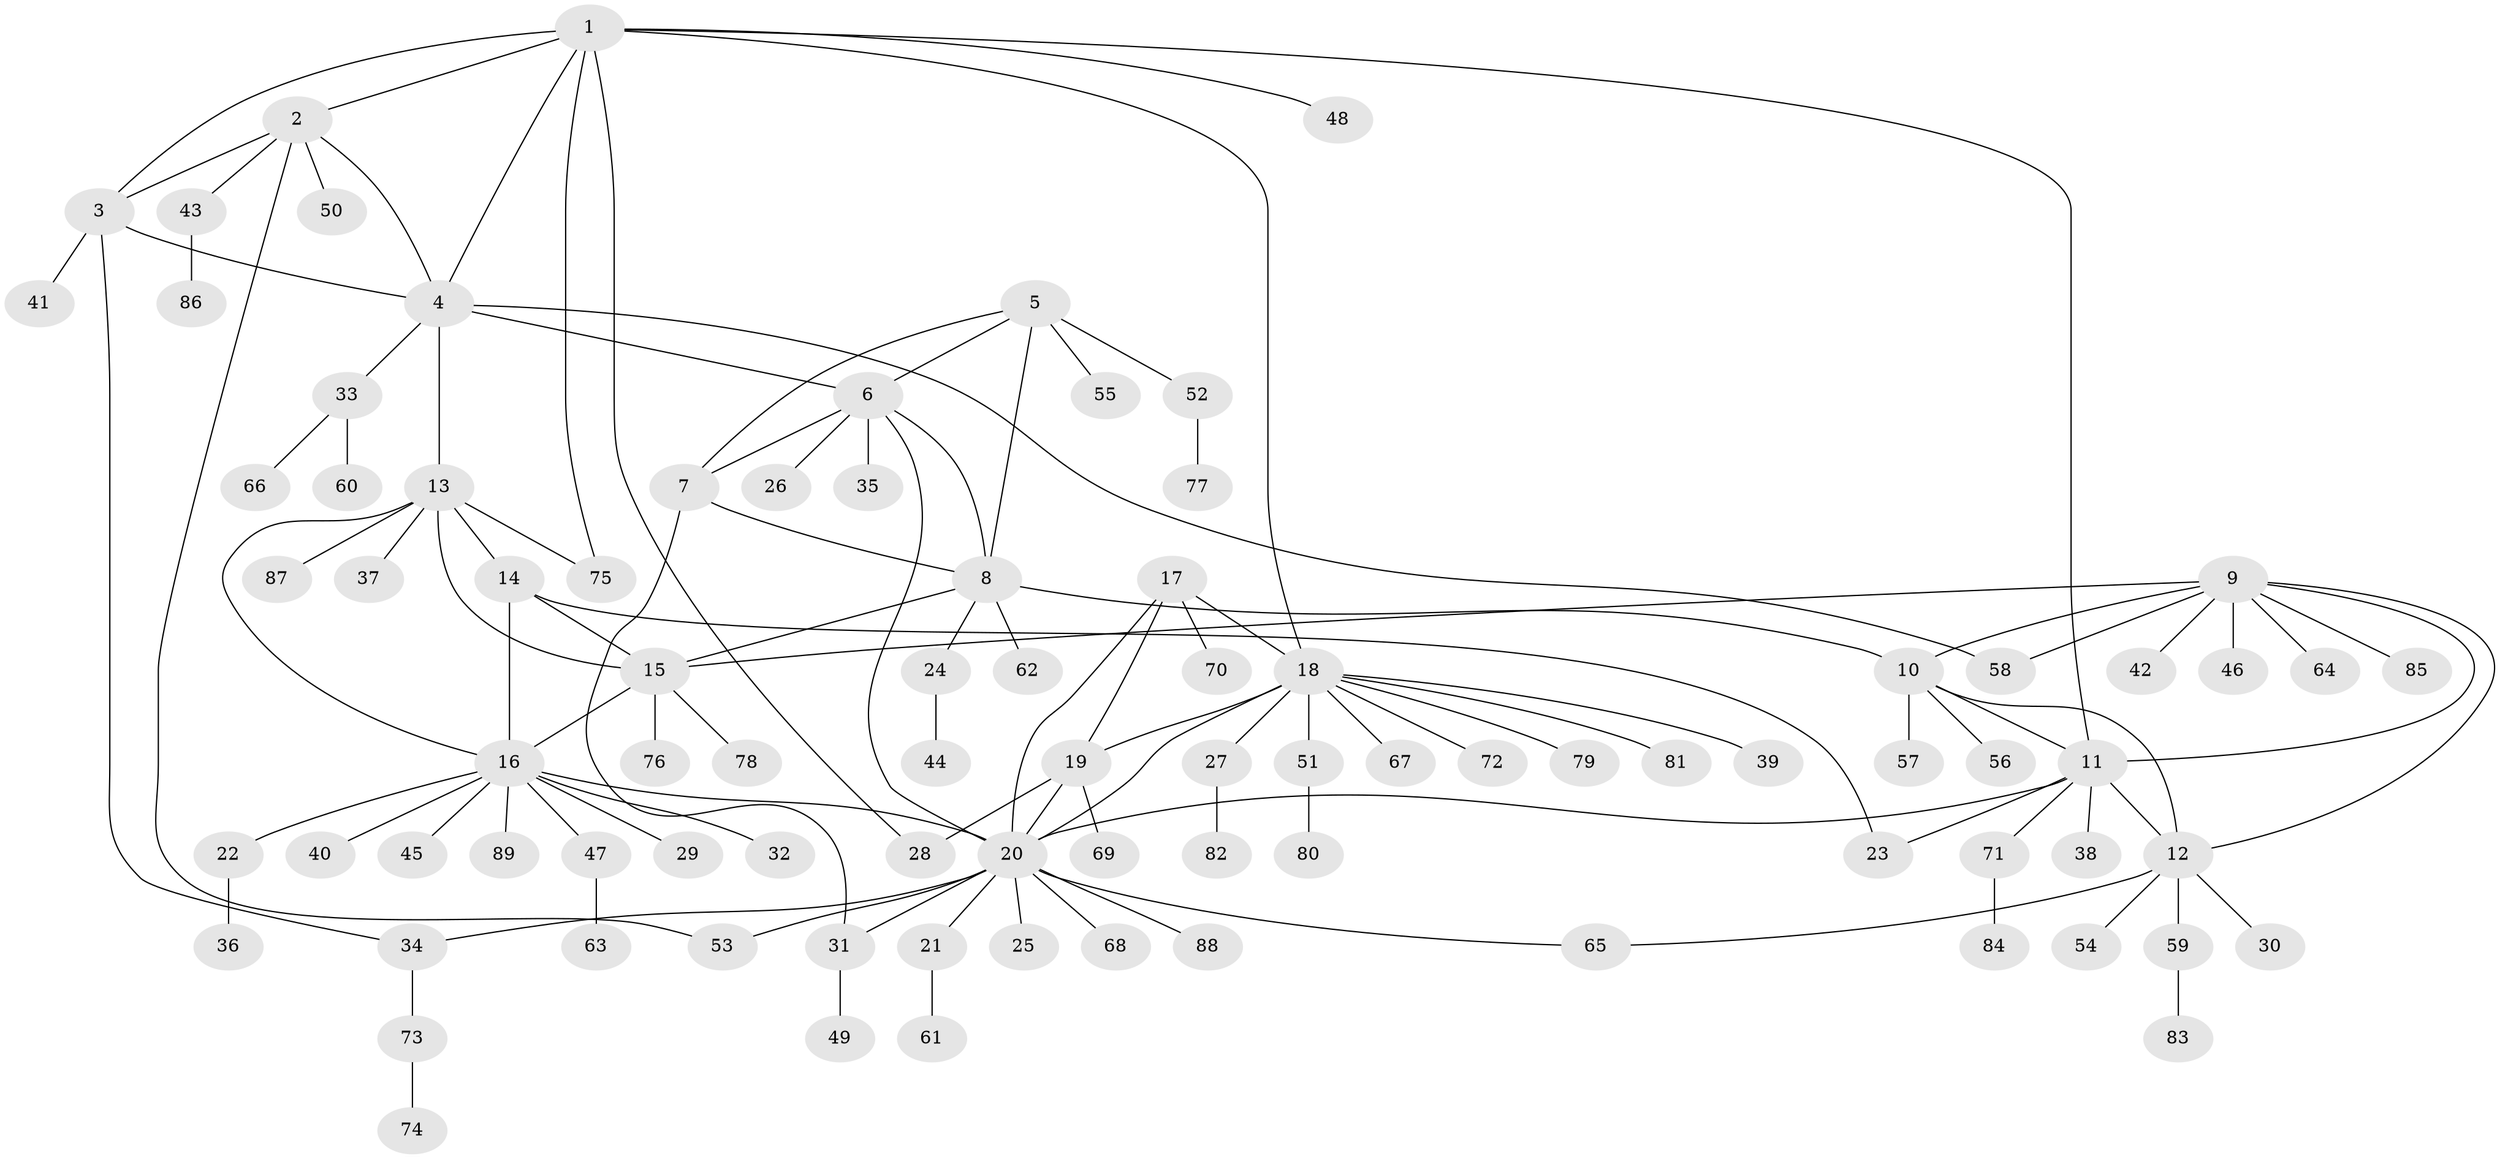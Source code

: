 // coarse degree distribution, {7: 0.045454545454545456, 6: 0.13636363636363635, 5: 0.09090909090909091, 3: 0.06818181818181818, 4: 0.022727272727272728, 15: 0.022727272727272728, 1: 0.5454545454545454, 2: 0.06818181818181818}
// Generated by graph-tools (version 1.1) at 2025/19/03/04/25 18:19:41]
// undirected, 89 vertices, 117 edges
graph export_dot {
graph [start="1"]
  node [color=gray90,style=filled];
  1;
  2;
  3;
  4;
  5;
  6;
  7;
  8;
  9;
  10;
  11;
  12;
  13;
  14;
  15;
  16;
  17;
  18;
  19;
  20;
  21;
  22;
  23;
  24;
  25;
  26;
  27;
  28;
  29;
  30;
  31;
  32;
  33;
  34;
  35;
  36;
  37;
  38;
  39;
  40;
  41;
  42;
  43;
  44;
  45;
  46;
  47;
  48;
  49;
  50;
  51;
  52;
  53;
  54;
  55;
  56;
  57;
  58;
  59;
  60;
  61;
  62;
  63;
  64;
  65;
  66;
  67;
  68;
  69;
  70;
  71;
  72;
  73;
  74;
  75;
  76;
  77;
  78;
  79;
  80;
  81;
  82;
  83;
  84;
  85;
  86;
  87;
  88;
  89;
  1 -- 2;
  1 -- 3;
  1 -- 4;
  1 -- 11;
  1 -- 18;
  1 -- 28;
  1 -- 48;
  1 -- 75;
  2 -- 3;
  2 -- 4;
  2 -- 43;
  2 -- 50;
  2 -- 53;
  3 -- 4;
  3 -- 34;
  3 -- 41;
  4 -- 6;
  4 -- 13;
  4 -- 33;
  4 -- 58;
  5 -- 6;
  5 -- 7;
  5 -- 8;
  5 -- 52;
  5 -- 55;
  6 -- 7;
  6 -- 8;
  6 -- 20;
  6 -- 26;
  6 -- 35;
  7 -- 8;
  7 -- 31;
  8 -- 10;
  8 -- 15;
  8 -- 24;
  8 -- 62;
  9 -- 10;
  9 -- 11;
  9 -- 12;
  9 -- 15;
  9 -- 42;
  9 -- 46;
  9 -- 58;
  9 -- 64;
  9 -- 85;
  10 -- 11;
  10 -- 12;
  10 -- 56;
  10 -- 57;
  11 -- 12;
  11 -- 20;
  11 -- 23;
  11 -- 38;
  11 -- 71;
  12 -- 30;
  12 -- 54;
  12 -- 59;
  12 -- 65;
  13 -- 14;
  13 -- 15;
  13 -- 16;
  13 -- 37;
  13 -- 75;
  13 -- 87;
  14 -- 15;
  14 -- 16;
  14 -- 23;
  15 -- 16;
  15 -- 76;
  15 -- 78;
  16 -- 20;
  16 -- 22;
  16 -- 29;
  16 -- 32;
  16 -- 40;
  16 -- 45;
  16 -- 47;
  16 -- 89;
  17 -- 18;
  17 -- 19;
  17 -- 20;
  17 -- 70;
  18 -- 19;
  18 -- 20;
  18 -- 27;
  18 -- 39;
  18 -- 51;
  18 -- 67;
  18 -- 72;
  18 -- 79;
  18 -- 81;
  19 -- 20;
  19 -- 28;
  19 -- 69;
  20 -- 21;
  20 -- 25;
  20 -- 31;
  20 -- 34;
  20 -- 53;
  20 -- 65;
  20 -- 68;
  20 -- 88;
  21 -- 61;
  22 -- 36;
  24 -- 44;
  27 -- 82;
  31 -- 49;
  33 -- 60;
  33 -- 66;
  34 -- 73;
  43 -- 86;
  47 -- 63;
  51 -- 80;
  52 -- 77;
  59 -- 83;
  71 -- 84;
  73 -- 74;
}
